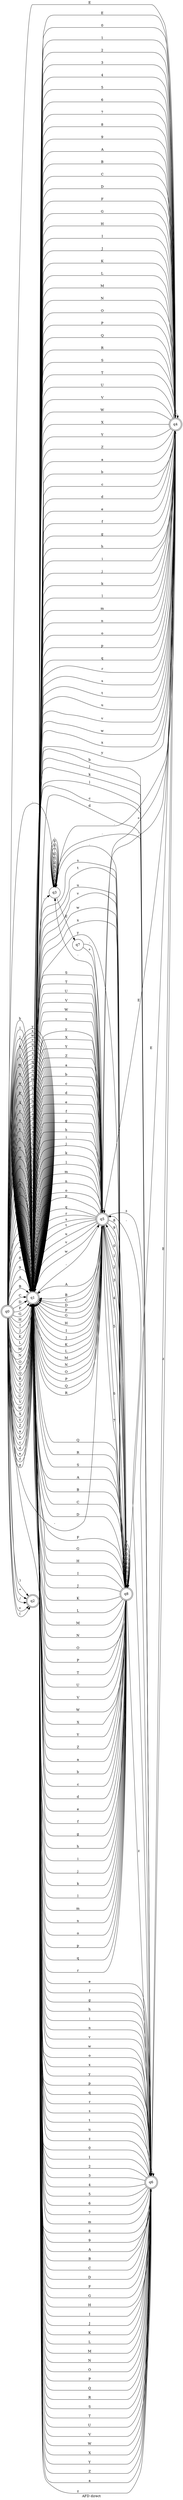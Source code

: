 // AFN
digraph {
	rankdir=LR
	label="AFD direct"
	2495192378112 [label=q0 shape=doublecircle]
	2495192378016 [label=q1 shape=doublecircle]
	2495192378016 -> 2495192378016 [label=0]
	2495192378016 -> 2495192378016 [label=1]
	2495192378016 -> 2495192378016 [label=2]
	2495192378016 -> 2495192378016 [label=3]
	2495192378016 -> 2495192378016 [label=4]
	2495192378016 -> 2495192378016 [label=5]
	2495192378016 -> 2495192378016 [label=6]
	2495192378016 -> 2495192378016 [label=7]
	2495192378016 -> 2495192378016 [label=8]
	2495192378016 -> 2495192378016 [label=9]
	2495192378640 [label=q3 shape=circle]
	2495192378640 -> 2495192378640 [label=0]
	2495192378640 -> 2495192378640 [label=1]
	2495192378640 -> 2495192378640 [label=2]
	2495192378640 -> 2495192378640 [label=3]
	2495192378640 -> 2495192378640 [label=4]
	2495192378640 -> 2495192378640 [label=5]
	2495192378640 -> 2495192378640 [label=6]
	2495192378640 -> 2495192378640 [label=7]
	2495192378640 -> 2495192378640 [label=8]
	2495192378640 -> 2495192378640 [label=9]
	2495192378640 -> 2495192378640 [label="."]
	2495192378784 [label=q7 shape=circle]
	2495192379168 [label=q5 shape=doublecircle]
	2495192378592 [label=q8 shape=doublecircle]
	2495192378592 -> 2495192378592 [label=0]
	2495192378592 -> 2495192378592 [label=1]
	2495192378592 -> 2495192378592 [label=2]
	2495192378592 -> 2495192378592 [label=3]
	2495192378592 -> 2495192378592 [label=4]
	2495192378592 -> 2495192378592 [label=5]
	2495192378592 -> 2495192378592 [label=6]
	2495192378592 -> 2495192378592 [label=7]
	2495192378592 -> 2495192378592 [label=8]
	2495192378592 -> 2495192378592 [label=9]
	2495192378592 -> 2495192378640 [label="."]
	2495192379072 [label=q4 shape=doublecircle]
	2495192379072 -> 2495192378016 [label=0]
	2495192379072 -> 2495192378016 [label=1]
	2495192379072 -> 2495192378016 [label=2]
	2495192379072 -> 2495192378016 [label=3]
	2495192379072 -> 2495192378016 [label=4]
	2495192379072 -> 2495192378016 [label=5]
	2495192379072 -> 2495192378016 [label=6]
	2495192379072 -> 2495192378016 [label=7]
	2495192379072 -> 2495192378016 [label=8]
	2495192379072 -> 2495192378016 [label=9]
	2495192379072 -> 2495192379168 [label="+"]
	2495192379072 -> 2495192378640 [label="."]
	2495192379072 -> 2495192379072 [label=E]
	2495192379072 -> 2495192379168 [label="-"]
	2495192379072 -> 2495192378016 [label=A]
	2495192379072 -> 2495192378016 [label=B]
	2495192379072 -> 2495192378016 [label=C]
	2495192379072 -> 2495192378016 [label=D]
	2495192379072 -> 2495192378016 [label=F]
	2495192379072 -> 2495192378016 [label=G]
	2495192379072 -> 2495192378016 [label=H]
	2495192379072 -> 2495192378016 [label=I]
	2495192379072 -> 2495192378016 [label=J]
	2495192379072 -> 2495192378016 [label=K]
	2495192379072 -> 2495192378016 [label=L]
	2495192379072 -> 2495192378016 [label=M]
	2495192379072 -> 2495192378016 [label=N]
	2495192379072 -> 2495192378016 [label=O]
	2495192379072 -> 2495192378016 [label=P]
	2495192379072 -> 2495192378016 [label=Q]
	2495192379072 -> 2495192378016 [label=R]
	2495192379072 -> 2495192378016 [label=S]
	2495192379072 -> 2495192378016 [label=T]
	2495192379072 -> 2495192378016 [label=U]
	2495192379072 -> 2495192378016 [label=V]
	2495192379072 -> 2495192378016 [label=W]
	2495192379072 -> 2495192378016 [label=X]
	2495192379072 -> 2495192378016 [label=Y]
	2495192379072 -> 2495192378016 [label=Z]
	2495192379072 -> 2495192378016 [label=a]
	2495192379072 -> 2495192378016 [label=b]
	2495192379072 -> 2495192378016 [label=c]
	2495192379072 -> 2495192378016 [label=d]
	2495192379072 -> 2495192378016 [label=e]
	2495192379072 -> 2495192378016 [label=f]
	2495192379072 -> 2495192378016 [label=g]
	2495192379072 -> 2495192378016 [label=h]
	2495192379072 -> 2495192378016 [label=i]
	2495192379072 -> 2495192378016 [label=j]
	2495192379072 -> 2495192378016 [label=k]
	2495192379072 -> 2495192378016 [label=l]
	2495192379072 -> 2495192378016 [label=m]
	2495192379072 -> 2495192378016 [label=n]
	2495192379072 -> 2495192378016 [label=o]
	2495192379072 -> 2495192378016 [label=p]
	2495192379072 -> 2495192378016 [label=q]
	2495192379072 -> 2495192378016 [label=r]
	2495192379072 -> 2495192378016 [label=s]
	2495192379072 -> 2495192378016 [label=t]
	2495192379072 -> 2495192378016 [label=u]
	2495192379072 -> 2495192378016 [label=v]
	2495192379072 -> 2495192378016 [label=w]
	2495192379072 -> 2495192378016 [label=x]
	2495192379072 -> 2495192378016 [label=y]
	2495192378736 [label=q6 shape=doublecircle]
	2495192378736 -> 2495192378016 [label=0]
	2495192378736 -> 2495192378016 [label=1]
	2495192378736 -> 2495192378016 [label=2]
	2495192378736 -> 2495192378016 [label=3]
	2495192378736 -> 2495192378016 [label=4]
	2495192378736 -> 2495192378016 [label=5]
	2495192378736 -> 2495192378016 [label=6]
	2495192378736 -> 2495192378016 [label=7]
	2495192378736 -> 2495192378016 [label=8]
	2495192378736 -> 2495192378016 [label=9]
	2495192378736 -> 2495192378640 [label="."]
	2495192378736 -> 2495192379072 [label=E]
	2495192378736 -> 2495192379168 [label="-"]
	2495192378736 -> 2495192378016 [label=A]
	2495192378736 -> 2495192378016 [label=B]
	2495192378736 -> 2495192378016 [label=C]
	2495192378736 -> 2495192378016 [label=D]
	2495192378736 -> 2495192378016 [label=F]
	2495192378736 -> 2495192378016 [label=G]
	2495192378736 -> 2495192378016 [label=H]
	2495192378736 -> 2495192378016 [label=I]
	2495192378736 -> 2495192378016 [label=J]
	2495192378736 -> 2495192378016 [label=K]
	2495192378736 -> 2495192378016 [label=L]
	2495192378736 -> 2495192378016 [label=M]
	2495192378736 -> 2495192378016 [label=N]
	2495192378736 -> 2495192378016 [label=O]
	2495192378736 -> 2495192378016 [label=P]
	2495192378736 -> 2495192378016 [label=Q]
	2495192378736 -> 2495192378016 [label=R]
	2495192378736 -> 2495192378016 [label=S]
	2495192378736 -> 2495192378016 [label=T]
	2495192378736 -> 2495192378016 [label=U]
	2495192378736 -> 2495192378016 [label=V]
	2495192378736 -> 2495192378016 [label=W]
	2495192378736 -> 2495192378016 [label=X]
	2495192378736 -> 2495192378016 [label=Y]
	2495192378736 -> 2495192378016 [label=Z]
	2495192378736 -> 2495192378016 [label=a]
	2495192378736 -> 2495192378016 [label=b]
	2495192378736 -> 2495192378016 [label=c]
	2495192378736 -> 2495192378016 [label=d]
	2495192378736 -> 2495192378016 [label=e]
	2495192378736 -> 2495192378016 [label=f]
	2495192378736 -> 2495192378016 [label=g]
	2495192378736 -> 2495192378016 [label=h]
	2495192378736 -> 2495192378016 [label=i]
	2495192378736 -> 2495192378016 [label=j]
	2495192378736 -> 2495192378016 [label=k]
	2495192378736 -> 2495192378016 [label=l]
	2495192378736 -> 2495192378016 [label=m]
	2495192378736 -> 2495192378016 [label=n]
	2495192378736 -> 2495192378016 [label=o]
	2495192378736 -> 2495192378016 [label=p]
	2495192378736 -> 2495192378016 [label=q]
	2495192378736 -> 2495192378016 [label=r]
	2495192378736 -> 2495192378016 [label=s]
	2495192378736 -> 2495192378016 [label=t]
	2495192378736 -> 2495192378016 [label=u]
	2495192378736 -> 2495192378016 [label=v]
	2495192378736 -> 2495192378016 [label=w]
	2495192378736 -> 2495192378016 [label=x]
	2495192378736 -> 2495192378016 [label=y]
	2495192378736 -> 2495192378736 [label=z]
	2495192379072 -> 2495192378736 [label=z]
	2495192378592 -> 2495192379072 [label=E]
	2495192378592 -> 2495192379168 [label="-"]
	2495192378592 -> 2495192378016 [label=A]
	2495192378592 -> 2495192378016 [label=B]
	2495192378592 -> 2495192378016 [label=C]
	2495192378592 -> 2495192378016 [label=D]
	2495192378592 -> 2495192378016 [label=F]
	2495192378592 -> 2495192378016 [label=G]
	2495192378592 -> 2495192378016 [label=H]
	2495192378592 -> 2495192378016 [label=I]
	2495192378592 -> 2495192378016 [label=J]
	2495192378592 -> 2495192378016 [label=K]
	2495192378592 -> 2495192378016 [label=L]
	2495192378592 -> 2495192378016 [label=M]
	2495192378592 -> 2495192378016 [label=N]
	2495192378592 -> 2495192378016 [label=O]
	2495192378592 -> 2495192378016 [label=P]
	2495192378592 -> 2495192378016 [label=Q]
	2495192378592 -> 2495192378016 [label=R]
	2495192378592 -> 2495192378016 [label=S]
	2495192378592 -> 2495192378016 [label=T]
	2495192378592 -> 2495192378016 [label=U]
	2495192378592 -> 2495192378016 [label=V]
	2495192378592 -> 2495192378016 [label=W]
	2495192378592 -> 2495192378016 [label=X]
	2495192378592 -> 2495192378016 [label=Y]
	2495192378592 -> 2495192378016 [label=Z]
	2495192378592 -> 2495192378016 [label=a]
	2495192378592 -> 2495192378016 [label=b]
	2495192378592 -> 2495192378016 [label=c]
	2495192378592 -> 2495192378016 [label=d]
	2495192378592 -> 2495192378016 [label=e]
	2495192378592 -> 2495192378016 [label=f]
	2495192378592 -> 2495192378016 [label=g]
	2495192378592 -> 2495192378016 [label=h]
	2495192378592 -> 2495192378016 [label=i]
	2495192378592 -> 2495192378016 [label=j]
	2495192378592 -> 2495192378016 [label=k]
	2495192378592 -> 2495192378016 [label=l]
	2495192378592 -> 2495192378016 [label=m]
	2495192378592 -> 2495192378016 [label=n]
	2495192378592 -> 2495192378016 [label=o]
	2495192378592 -> 2495192378016 [label=p]
	2495192378592 -> 2495192378016 [label=q]
	2495192378592 -> 2495192378016 [label=r]
	2495192378592 -> 2495192378016 [label=s]
	2495192378592 -> 2495192378016 [label=t]
	2495192378592 -> 2495192378016 [label=u]
	2495192378592 -> 2495192378016 [label=v]
	2495192378592 -> 2495192378016 [label=w]
	2495192378592 -> 2495192378016 [label=x]
	2495192378592 -> 2495192378016 [label=y]
	2495192378592 -> 2495192378736 [label=z]
	2495192379168 -> 2495192378592 [label=0]
	2495192379168 -> 2495192378592 [label=1]
	2495192379168 -> 2495192378592 [label=2]
	2495192379168 -> 2495192378592 [label=3]
	2495192379168 -> 2495192378592 [label=4]
	2495192379168 -> 2495192378592 [label=5]
	2495192379168 -> 2495192378592 [label=6]
	2495192379168 -> 2495192378592 [label=7]
	2495192379168 -> 2495192378592 [label=8]
	2495192379168 -> 2495192378592 [label=9]
	2495192379168 -> 2495192378640 [label="."]
	2495192379168 -> 2495192379072 [label=E]
	2495192379168 -> 2495192379168 [label="-"]
	2495192379168 -> 2495192378016 [label=A]
	2495192379168 -> 2495192378016 [label=B]
	2495192379168 -> 2495192378016 [label=C]
	2495192379168 -> 2495192378016 [label=D]
	2495192379168 -> 2495192378016 [label=F]
	2495192379168 -> 2495192378016 [label=G]
	2495192379168 -> 2495192378016 [label=H]
	2495192379168 -> 2495192378016 [label=I]
	2495192379168 -> 2495192378016 [label=J]
	2495192379168 -> 2495192378016 [label=K]
	2495192379168 -> 2495192378016 [label=L]
	2495192379168 -> 2495192378016 [label=M]
	2495192379168 -> 2495192378016 [label=N]
	2495192379168 -> 2495192378016 [label=O]
	2495192379168 -> 2495192378016 [label=P]
	2495192379168 -> 2495192378016 [label=Q]
	2495192379168 -> 2495192378016 [label=R]
	2495192379168 -> 2495192378016 [label=S]
	2495192379168 -> 2495192378016 [label=T]
	2495192379168 -> 2495192378016 [label=U]
	2495192379168 -> 2495192378016 [label=V]
	2495192379168 -> 2495192378016 [label=W]
	2495192379168 -> 2495192378016 [label=X]
	2495192379168 -> 2495192378016 [label=Y]
	2495192379168 -> 2495192378016 [label=Z]
	2495192379168 -> 2495192378016 [label=a]
	2495192379168 -> 2495192378016 [label=b]
	2495192379168 -> 2495192378016 [label=c]
	2495192379168 -> 2495192378016 [label=d]
	2495192379168 -> 2495192378016 [label=e]
	2495192379168 -> 2495192378016 [label=f]
	2495192379168 -> 2495192378016 [label=g]
	2495192379168 -> 2495192378016 [label=h]
	2495192379168 -> 2495192378016 [label=i]
	2495192379168 -> 2495192378016 [label=j]
	2495192379168 -> 2495192378016 [label=k]
	2495192379168 -> 2495192378016 [label=l]
	2495192379168 -> 2495192378016 [label=m]
	2495192379168 -> 2495192378016 [label=n]
	2495192379168 -> 2495192378016 [label=o]
	2495192379168 -> 2495192378016 [label=p]
	2495192379168 -> 2495192378016 [label=q]
	2495192379168 -> 2495192378016 [label=r]
	2495192379168 -> 2495192378016 [label=s]
	2495192379168 -> 2495192378016 [label=t]
	2495192379168 -> 2495192378016 [label=u]
	2495192379168 -> 2495192378016 [label=v]
	2495192379168 -> 2495192378016 [label=w]
	2495192379168 -> 2495192378016 [label=x]
	2495192379168 -> 2495192378016 [label=y]
	2495192379168 -> 2495192378736 [label=z]
	2495192378784 -> 2495192379168 [label="+"]
	2495192378784 -> 2495192379168 [label="-"]
	2495192378640 -> 2495192378784 [label=E]
	2495192378016 -> 2495192378640 [label="."]
	2495192378016 -> 2495192379072 [label=E]
	2495192378016 -> 2495192379168 [label="-"]
	2495192378016 -> 2495192378016 [label=A]
	2495192378016 -> 2495192378016 [label=B]
	2495192378016 -> 2495192378016 [label=C]
	2495192378016 -> 2495192378016 [label=D]
	2495192378016 -> 2495192378016 [label=F]
	2495192378016 -> 2495192378016 [label=G]
	2495192378016 -> 2495192378016 [label=H]
	2495192378016 -> 2495192378016 [label=I]
	2495192378016 -> 2495192378016 [label=J]
	2495192378016 -> 2495192378016 [label=K]
	2495192378016 -> 2495192378016 [label=L]
	2495192378016 -> 2495192378016 [label=M]
	2495192378016 -> 2495192378016 [label=N]
	2495192378016 -> 2495192378016 [label=O]
	2495192378016 -> 2495192378016 [label=P]
	2495192378016 -> 2495192378016 [label=Q]
	2495192378016 -> 2495192378016 [label=R]
	2495192378016 -> 2495192378016 [label=S]
	2495192378016 -> 2495192378016 [label=T]
	2495192378016 -> 2495192378016 [label=U]
	2495192378016 -> 2495192378016 [label=V]
	2495192378016 -> 2495192378016 [label=W]
	2495192378016 -> 2495192378016 [label=X]
	2495192378016 -> 2495192378016 [label=Y]
	2495192378016 -> 2495192378016 [label=Z]
	2495192378016 -> 2495192378016 [label=a]
	2495192378016 -> 2495192378016 [label=b]
	2495192378016 -> 2495192378016 [label=c]
	2495192378016 -> 2495192378016 [label=d]
	2495192378016 -> 2495192378016 [label=e]
	2495192378016 -> 2495192378016 [label=f]
	2495192378016 -> 2495192378016 [label=g]
	2495192378016 -> 2495192378016 [label=h]
	2495192378016 -> 2495192378016 [label=i]
	2495192378016 -> 2495192378016 [label=j]
	2495192378016 -> 2495192378016 [label=k]
	2495192378016 -> 2495192378016 [label=l]
	2495192378016 -> 2495192378016 [label=m]
	2495192378016 -> 2495192378016 [label=n]
	2495192378016 -> 2495192378016 [label=o]
	2495192378016 -> 2495192378016 [label=p]
	2495192378016 -> 2495192378016 [label=q]
	2495192378016 -> 2495192378016 [label=r]
	2495192378016 -> 2495192378016 [label=s]
	2495192378016 -> 2495192378016 [label=t]
	2495192378016 -> 2495192378016 [label=u]
	2495192378016 -> 2495192378016 [label=v]
	2495192378016 -> 2495192378016 [label=w]
	2495192378016 -> 2495192378016 [label=x]
	2495192378016 -> 2495192378016 [label=y]
	2495192378016 -> 2495192378736 [label=z]
	2495192378112 -> 2495192378016 [label=0]
	2495192378112 -> 2495192378016 [label=1]
	2495192378112 -> 2495192378016 [label=2]
	2495192378112 -> 2495192378016 [label=3]
	2495192378112 -> 2495192378016 [label=4]
	2495192378112 -> 2495192378016 [label=5]
	2495192378112 -> 2495192378016 [label=6]
	2495192378112 -> 2495192378016 [label=7]
	2495192378112 -> 2495192378016 [label=8]
	2495192378112 -> 2495192378016 [label=9]
	2495192378064 [label=q2 shape=doublecircle]
	2495192378112 -> 2495192378064 [label="+"]
	2495192378112 -> 2495192378064 [label="("]
	2495192378112 -> 2495192378640 [label="."]
	2495192378112 -> 2495192378064 [label=")"]
	2495192378112 -> 2495192379072 [label=E]
	2495192378112 -> 2495192379168 [label="-"]
	2495192378112 -> 2495192378016 [label=A]
	2495192378112 -> 2495192378016 [label=B]
	2495192378112 -> 2495192378016 [label=C]
	2495192378112 -> 2495192378016 [label=D]
	2495192378112 -> 2495192378016 [label=F]
	2495192378112 -> 2495192378016 [label=G]
	2495192378112 -> 2495192378016 [label=H]
	2495192378112 -> 2495192378016 [label=I]
	2495192378112 -> 2495192378016 [label=J]
	2495192378112 -> 2495192378016 [label=K]
	2495192378112 -> 2495192378016 [label=L]
	2495192378112 -> 2495192378016 [label=M]
	2495192378112 -> 2495192378016 [label=N]
	2495192378112 -> 2495192378016 [label=O]
	2495192378112 -> 2495192378016 [label=P]
	2495192378112 -> 2495192378016 [label=Q]
	2495192378112 -> 2495192378016 [label=R]
	2495192378112 -> 2495192378016 [label=S]
	2495192378112 -> 2495192378016 [label=T]
	2495192378112 -> 2495192378016 [label=U]
	2495192378112 -> 2495192378016 [label=V]
	2495192378112 -> 2495192378016 [label=W]
	2495192378112 -> 2495192378016 [label=X]
	2495192378112 -> 2495192378016 [label=Y]
	2495192378112 -> 2495192378016 [label=Z]
	2495192378112 -> 2495192378016 [label=a]
	2495192378112 -> 2495192378016 [label=b]
	2495192378112 -> 2495192378016 [label=c]
	2495192378112 -> 2495192378016 [label=d]
	2495192378112 -> 2495192378016 [label=e]
	2495192378112 -> 2495192378016 [label=f]
	2495192378112 -> 2495192378016 [label=g]
	2495192378112 -> 2495192378016 [label=h]
	2495192378112 -> 2495192378016 [label=i]
	2495192378112 -> 2495192378016 [label=j]
	2495192378112 -> 2495192378016 [label=k]
	2495192378112 -> 2495192378016 [label=l]
	2495192378112 -> 2495192378016 [label=m]
	2495192378112 -> 2495192378016 [label=n]
	2495192378112 -> 2495192378016 [label=o]
	2495192378112 -> 2495192378016 [label=p]
	2495192378112 -> 2495192378016 [label=q]
	2495192378112 -> 2495192378016 [label=r]
	2495192378112 -> 2495192378016 [label=s]
	2495192378112 -> 2495192378016 [label=t]
	2495192378112 -> 2495192378016 [label=u]
	2495192378112 -> 2495192378016 [label=v]
	2495192378112 -> 2495192378016 [label=w]
	2495192378112 -> 2495192378016 [label=x]
	2495192378112 -> 2495192378016 [label=y]
	2495192378112 -> 2495192378736 [label=z]
	2495192378112 -> 2495192378064 [label="*"]
	2495192378112 -> 2495192378064 [label="/"]
}
